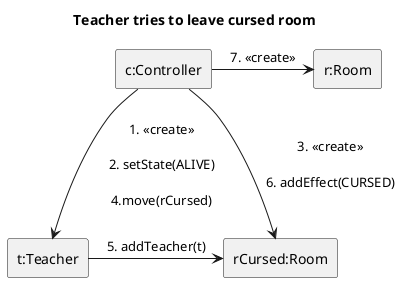 @startuml teacher_leave_curse
title Teacher tries to leave cursed room
skinparam linestyle ortho
rectangle "c:Controller" as c
rectangle "rCursed:Room" as r1
rectangle "r:Room" as r2
rectangle "t:Teacher" as s
c --> s: 1. <<create>>\n\n2. setState(ALIVE)\n\n4.move(rCursed)
c -> r1: 3. <<create>>\n\n6. addEffect(CURSED)
c -> r2: 7. <<create>>
s->r1: 5. addTeacher(t)
@enduml